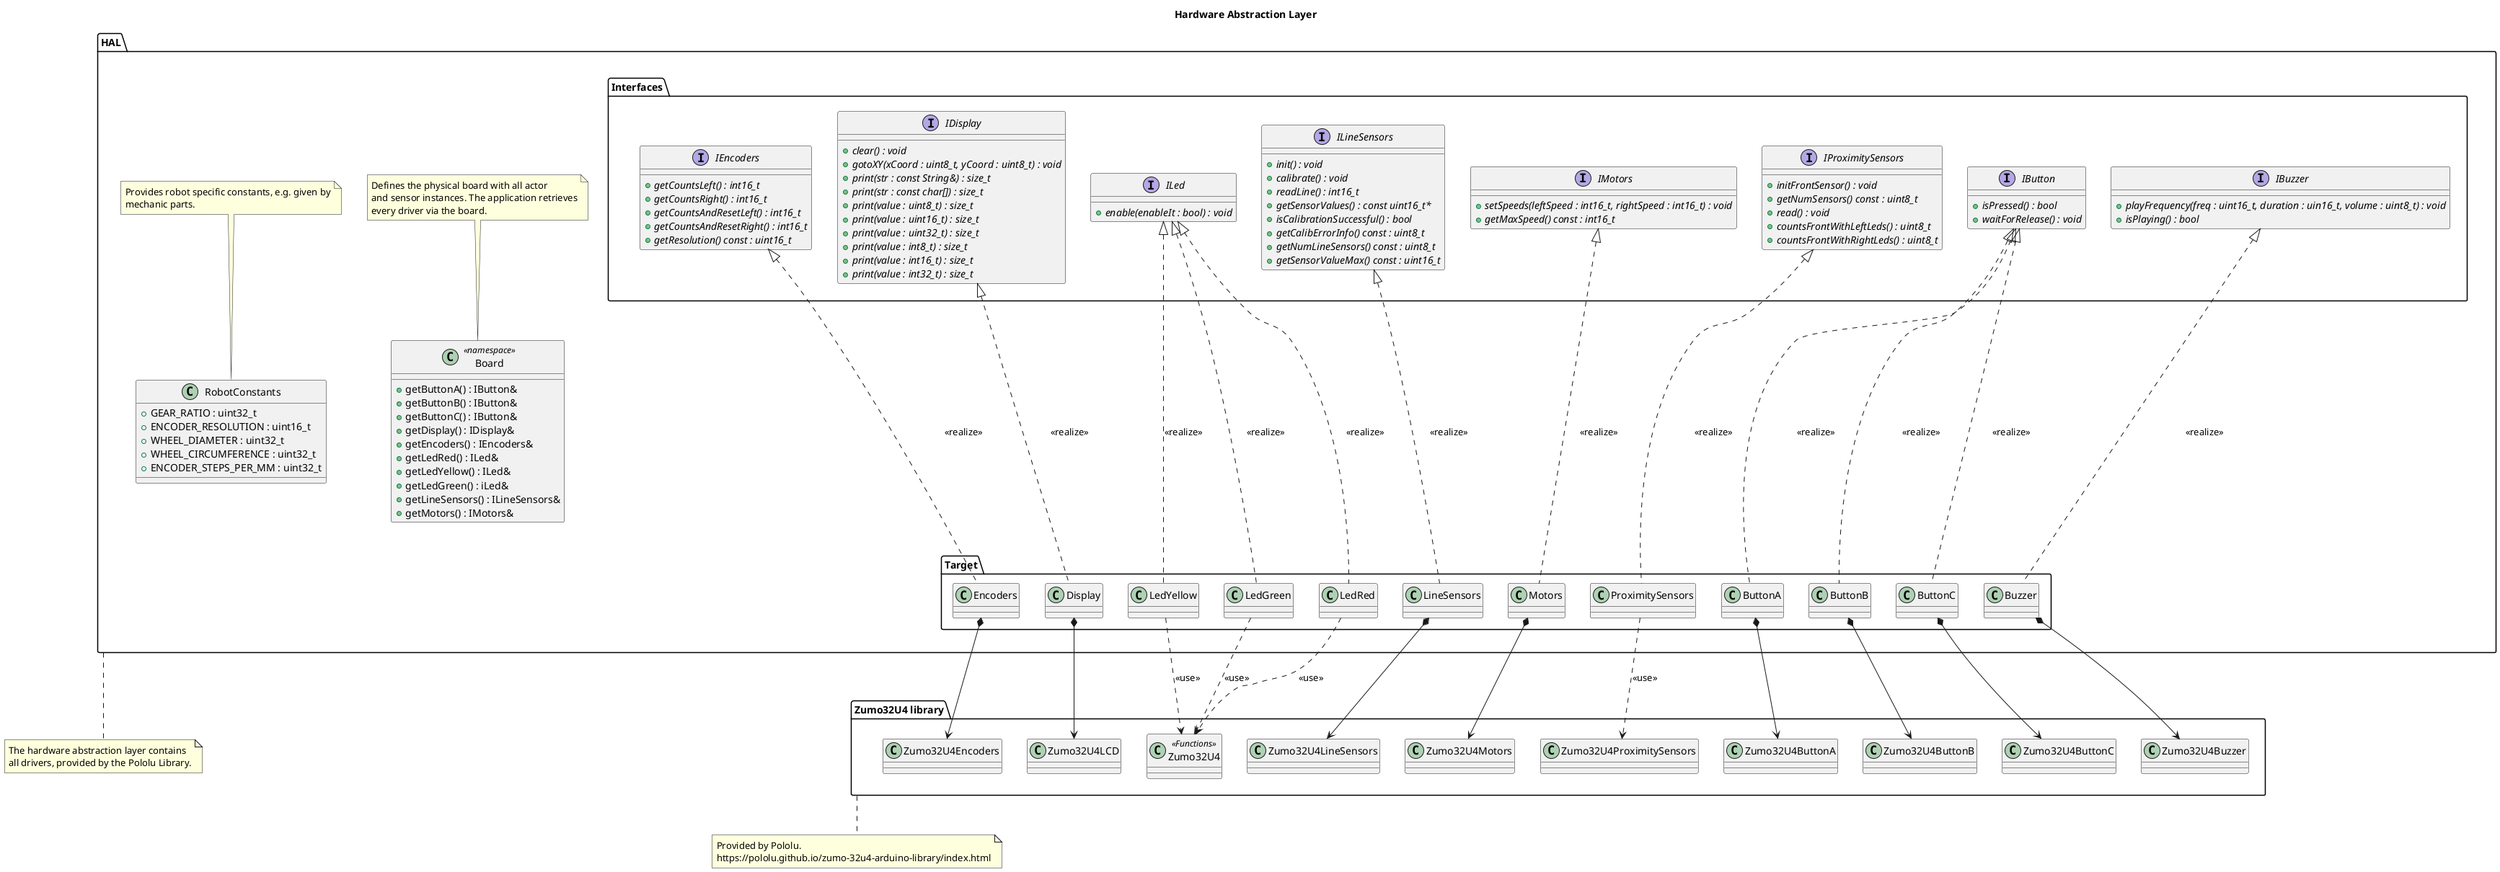 @startuml

title Hardware Abstraction Layer

package "HAL" as hal {

    package "Interfaces" as halInterfaces {

        interface "IButton" as iButton {
            + {abstract} isPressed() : bool
            + {abstract} waitForRelease() : void
        }

        interface "IBuzzer" as iBuzzer {
            + {abstract} playFrequency(freq : uint16_t, duration : uin16_t, volume : uint8_t) : void
            + {abstract} isPlaying() : bool
        }

        interface "IEncoders" as iEncoders {
            + {abstract} getCountsLeft() : int16_t
            + {abstract} getCountsRight() : int16_t
            + {abstract} getCountsAndResetLeft() : int16_t
            + {abstract} getCountsAndResetRight() : int16_t
            + {abstract} getResolution() const : uint16_t
        }

        interface "IDisplay" as iDisplay {
            + {abstract} clear() : void
            + {abstract} gotoXY(xCoord : uint8_t, yCoord : uint8_t) : void
            + {abstract} print(str : const String&) : size_t
            + {abstract} print(str : const char[]) : size_t
            + {abstract} print(value : uint8_t) : size_t
            + {abstract} print(value : uint16_t) : size_t
            + {abstract} print(value : uint32_t) : size_t
            + {abstract} print(value : int8_t) : size_t
            + {abstract} print(value : int16_t) : size_t
            + {abstract} print(value : int32_t) : size_t
        }

        interface "ILed" as iLed {
            + {abstract} enable(enableIt : bool) : void
        }

        interface "ILineSensors" as iLineSensors {
            + {abstract} init() : void
            + {abstract} calibrate() : void
            + {abstract} readLine() : int16_t
            + {abstract} getSensorValues() : const uint16_t*
            + {abstract} isCalibrationSuccessful() : bool
            + {abstract} getCalibErrorInfo() const : uint8_t
            + {abstract} getNumLineSensors() const : uint8_t
            + {abstract} getSensorValueMax() const : uint16_t
        }

        interface "IMotors" as iMotors {
            + {abstract} setSpeeds(leftSpeed : int16_t, rightSpeed : int16_t) : void
            + {abstract} getMaxSpeed() const : int16_t
        }

        interface "IProximitySensors" as iProximitySensors {
            + {abstract} initFrontSensor() : void
            + {abstract} getNumSensors() const : uint8_t
            + {abstract} read() : void
            + {abstract} countsFrontWithLeftLeds() : uint8_t
            + {abstract} countsFrontWithRightLeds() : uint8_t
        }
    }

    class Board << namespace >> {
        + getButtonA() : IButton&
        + getButtonB() : IButton&
        + getButtonC() : IButton&
        + getDisplay() : IDisplay&
        + getEncoders() : IEncoders&
        + getLedRed() : ILed&
        + getLedYellow() : ILed&
        + getLedGreen() : iLed&
        + getLineSensors() : ILineSensors&
        + getMotors() : IMotors&
    }

    class RobotConstants {
        + GEAR_RATIO : uint32_t
        + ENCODER_RESOLUTION : uint16_t
        + WHEEL_DIAMETER : uint32_t
        + WHEEL_CIRCUMFERENCE : uint32_t
        + ENCODER_STEPS_PER_MM : uint32_t
    }

    note top of Board
        Defines the physical board with all actor
        and sensor instances. The application retrieves
        every driver via the board.
    end note

    note top of RobotConstants
        Provides robot specific constants, e.g. given by
        mechanic parts.
    end note

    package "Target" as target {
        class LineSensors
        class ButtonA
        class ButtonB
        class ButtonC
        class Motors
        class Buzzer
        class Display
        class Encoders
        class LedRed
        class LedYellow
        class LedGreen
        class ProximitySensors
    }

    iLineSensors <|... LineSensors: <<realize>>
    iButton <|... ButtonA: <<realize>>
    iButton <|... ButtonB: <<realize>>
    iButton <|... ButtonC: <<realize>>
    iMotors <|... Motors: <<realize>>
    iBuzzer <|... Buzzer: <<realize>>
    iDisplay <|... Display: <<realize>>
    iEncoders <|... Encoders: <<realize>>
    iLed <|... LedRed: <<realize>>
    iLed <|... LedYellow: <<realize>>
    iLed <|... LedGreen: <<realize>>
    iProximitySensors <|... ProximitySensors: <<realize>>
}

package "Zumo32U4 library"  as zumo32u4Lib {
    class Zumo32U4LineSensors
    class Zumo32U4ButtonA
    class Zumo32U4ButtonB
    class Zumo32U4ButtonC
    class Zumo32U4Motors
    class Zumo32U4Buzzer
    class Zumo32U4LCD
    class Zumo32U4Encoders
    class Zumo32U4 <<Functions>>
    class Zumo32U4ProximitySensors
}

note bottom of zumo32u4Lib
    Provided by Pololu.
    https://pololu.github.io/zumo-32u4-arduino-library/index.html
end note

halInterfaces -[hidden]-- hal
hal -[hidden]-- zumo32u4Lib

LineSensors *--> Zumo32U4LineSensors
ButtonA *--> Zumo32U4ButtonA
ButtonB *--> Zumo32U4ButtonB
ButtonC *--> Zumo32U4ButtonC
Motors *--> Zumo32U4Motors
Buzzer *--> Zumo32U4Buzzer
Display *--> Zumo32U4LCD
Encoders *--> Zumo32U4Encoders
LedRed ..> Zumo32U4: <<use>>
LedYellow ..> Zumo32U4: <<use>>
LedGreen ..> Zumo32U4: <<use>>
ProximitySensors ..> Zumo32U4ProximitySensors: <<use>>

note bottom of hal
    The hardware abstraction layer contains
    all drivers, provided by the Pololu Library.
end note

@enduml
